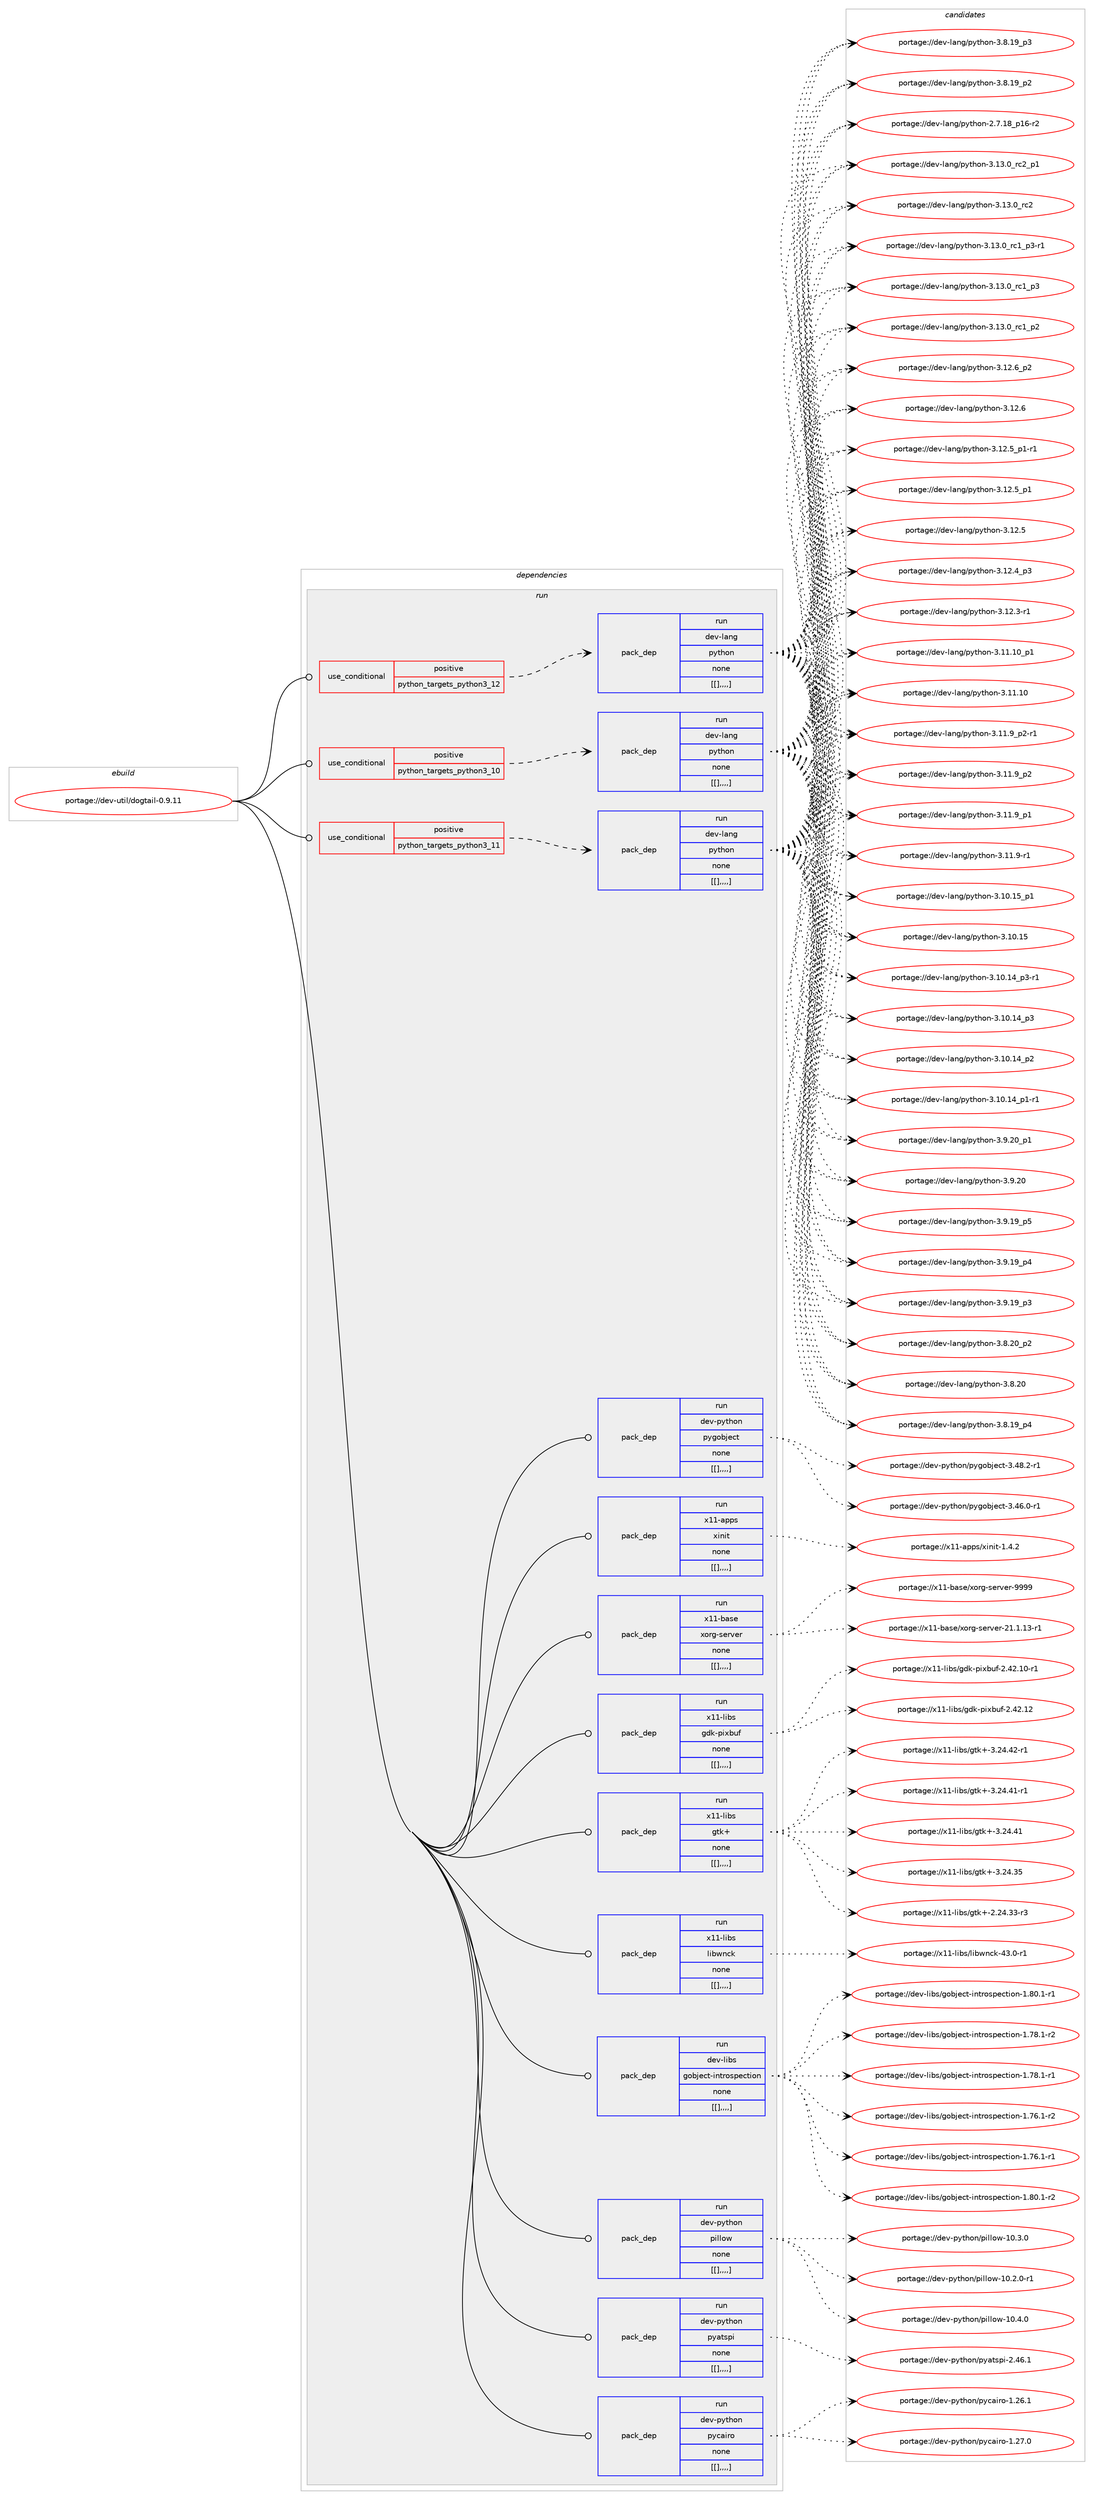 digraph prolog {

# *************
# Graph options
# *************

newrank=true;
concentrate=true;
compound=true;
graph [rankdir=LR,fontname=Helvetica,fontsize=10,ranksep=1.5];#, ranksep=2.5, nodesep=0.2];
edge  [arrowhead=vee];
node  [fontname=Helvetica,fontsize=10];

# **********
# The ebuild
# **********

subgraph cluster_leftcol {
color=gray;
label=<<i>ebuild</i>>;
id [label="portage://dev-util/dogtail-0.9.11", color=red, width=4, href="../dev-util/dogtail-0.9.11.svg"];
}

# ****************
# The dependencies
# ****************

subgraph cluster_midcol {
color=gray;
label=<<i>dependencies</i>>;
subgraph cluster_compile {
fillcolor="#eeeeee";
style=filled;
label=<<i>compile</i>>;
}
subgraph cluster_compileandrun {
fillcolor="#eeeeee";
style=filled;
label=<<i>compile and run</i>>;
}
subgraph cluster_run {
fillcolor="#eeeeee";
style=filled;
label=<<i>run</i>>;
subgraph cond62916 {
dependency219232 [label=<<TABLE BORDER="0" CELLBORDER="1" CELLSPACING="0" CELLPADDING="4"><TR><TD ROWSPAN="3" CELLPADDING="10">use_conditional</TD></TR><TR><TD>positive</TD></TR><TR><TD>python_targets_python3_10</TD></TR></TABLE>>, shape=none, color=red];
subgraph pack154913 {
dependency219233 [label=<<TABLE BORDER="0" CELLBORDER="1" CELLSPACING="0" CELLPADDING="4" WIDTH="220"><TR><TD ROWSPAN="6" CELLPADDING="30">pack_dep</TD></TR><TR><TD WIDTH="110">run</TD></TR><TR><TD>dev-lang</TD></TR><TR><TD>python</TD></TR><TR><TD>none</TD></TR><TR><TD>[[],,,,]</TD></TR></TABLE>>, shape=none, color=blue];
}
dependency219232:e -> dependency219233:w [weight=20,style="dashed",arrowhead="vee"];
}
id:e -> dependency219232:w [weight=20,style="solid",arrowhead="odot"];
subgraph cond62917 {
dependency219234 [label=<<TABLE BORDER="0" CELLBORDER="1" CELLSPACING="0" CELLPADDING="4"><TR><TD ROWSPAN="3" CELLPADDING="10">use_conditional</TD></TR><TR><TD>positive</TD></TR><TR><TD>python_targets_python3_11</TD></TR></TABLE>>, shape=none, color=red];
subgraph pack154914 {
dependency219235 [label=<<TABLE BORDER="0" CELLBORDER="1" CELLSPACING="0" CELLPADDING="4" WIDTH="220"><TR><TD ROWSPAN="6" CELLPADDING="30">pack_dep</TD></TR><TR><TD WIDTH="110">run</TD></TR><TR><TD>dev-lang</TD></TR><TR><TD>python</TD></TR><TR><TD>none</TD></TR><TR><TD>[[],,,,]</TD></TR></TABLE>>, shape=none, color=blue];
}
dependency219234:e -> dependency219235:w [weight=20,style="dashed",arrowhead="vee"];
}
id:e -> dependency219234:w [weight=20,style="solid",arrowhead="odot"];
subgraph cond62918 {
dependency219236 [label=<<TABLE BORDER="0" CELLBORDER="1" CELLSPACING="0" CELLPADDING="4"><TR><TD ROWSPAN="3" CELLPADDING="10">use_conditional</TD></TR><TR><TD>positive</TD></TR><TR><TD>python_targets_python3_12</TD></TR></TABLE>>, shape=none, color=red];
subgraph pack154915 {
dependency219237 [label=<<TABLE BORDER="0" CELLBORDER="1" CELLSPACING="0" CELLPADDING="4" WIDTH="220"><TR><TD ROWSPAN="6" CELLPADDING="30">pack_dep</TD></TR><TR><TD WIDTH="110">run</TD></TR><TR><TD>dev-lang</TD></TR><TR><TD>python</TD></TR><TR><TD>none</TD></TR><TR><TD>[[],,,,]</TD></TR></TABLE>>, shape=none, color=blue];
}
dependency219236:e -> dependency219237:w [weight=20,style="dashed",arrowhead="vee"];
}
id:e -> dependency219236:w [weight=20,style="solid",arrowhead="odot"];
subgraph pack154916 {
dependency219238 [label=<<TABLE BORDER="0" CELLBORDER="1" CELLSPACING="0" CELLPADDING="4" WIDTH="220"><TR><TD ROWSPAN="6" CELLPADDING="30">pack_dep</TD></TR><TR><TD WIDTH="110">run</TD></TR><TR><TD>dev-libs</TD></TR><TR><TD>gobject-introspection</TD></TR><TR><TD>none</TD></TR><TR><TD>[[],,,,]</TD></TR></TABLE>>, shape=none, color=blue];
}
id:e -> dependency219238:w [weight=20,style="solid",arrowhead="odot"];
subgraph pack154917 {
dependency219239 [label=<<TABLE BORDER="0" CELLBORDER="1" CELLSPACING="0" CELLPADDING="4" WIDTH="220"><TR><TD ROWSPAN="6" CELLPADDING="30">pack_dep</TD></TR><TR><TD WIDTH="110">run</TD></TR><TR><TD>dev-python</TD></TR><TR><TD>pillow</TD></TR><TR><TD>none</TD></TR><TR><TD>[[],,,,]</TD></TR></TABLE>>, shape=none, color=blue];
}
id:e -> dependency219239:w [weight=20,style="solid",arrowhead="odot"];
subgraph pack154918 {
dependency219240 [label=<<TABLE BORDER="0" CELLBORDER="1" CELLSPACING="0" CELLPADDING="4" WIDTH="220"><TR><TD ROWSPAN="6" CELLPADDING="30">pack_dep</TD></TR><TR><TD WIDTH="110">run</TD></TR><TR><TD>dev-python</TD></TR><TR><TD>pyatspi</TD></TR><TR><TD>none</TD></TR><TR><TD>[[],,,,]</TD></TR></TABLE>>, shape=none, color=blue];
}
id:e -> dependency219240:w [weight=20,style="solid",arrowhead="odot"];
subgraph pack154919 {
dependency219241 [label=<<TABLE BORDER="0" CELLBORDER="1" CELLSPACING="0" CELLPADDING="4" WIDTH="220"><TR><TD ROWSPAN="6" CELLPADDING="30">pack_dep</TD></TR><TR><TD WIDTH="110">run</TD></TR><TR><TD>dev-python</TD></TR><TR><TD>pycairo</TD></TR><TR><TD>none</TD></TR><TR><TD>[[],,,,]</TD></TR></TABLE>>, shape=none, color=blue];
}
id:e -> dependency219241:w [weight=20,style="solid",arrowhead="odot"];
subgraph pack154920 {
dependency219242 [label=<<TABLE BORDER="0" CELLBORDER="1" CELLSPACING="0" CELLPADDING="4" WIDTH="220"><TR><TD ROWSPAN="6" CELLPADDING="30">pack_dep</TD></TR><TR><TD WIDTH="110">run</TD></TR><TR><TD>dev-python</TD></TR><TR><TD>pygobject</TD></TR><TR><TD>none</TD></TR><TR><TD>[[],,,,]</TD></TR></TABLE>>, shape=none, color=blue];
}
id:e -> dependency219242:w [weight=20,style="solid",arrowhead="odot"];
subgraph pack154921 {
dependency219243 [label=<<TABLE BORDER="0" CELLBORDER="1" CELLSPACING="0" CELLPADDING="4" WIDTH="220"><TR><TD ROWSPAN="6" CELLPADDING="30">pack_dep</TD></TR><TR><TD WIDTH="110">run</TD></TR><TR><TD>x11-apps</TD></TR><TR><TD>xinit</TD></TR><TR><TD>none</TD></TR><TR><TD>[[],,,,]</TD></TR></TABLE>>, shape=none, color=blue];
}
id:e -> dependency219243:w [weight=20,style="solid",arrowhead="odot"];
subgraph pack154922 {
dependency219244 [label=<<TABLE BORDER="0" CELLBORDER="1" CELLSPACING="0" CELLPADDING="4" WIDTH="220"><TR><TD ROWSPAN="6" CELLPADDING="30">pack_dep</TD></TR><TR><TD WIDTH="110">run</TD></TR><TR><TD>x11-base</TD></TR><TR><TD>xorg-server</TD></TR><TR><TD>none</TD></TR><TR><TD>[[],,,,]</TD></TR></TABLE>>, shape=none, color=blue];
}
id:e -> dependency219244:w [weight=20,style="solid",arrowhead="odot"];
subgraph pack154923 {
dependency219245 [label=<<TABLE BORDER="0" CELLBORDER="1" CELLSPACING="0" CELLPADDING="4" WIDTH="220"><TR><TD ROWSPAN="6" CELLPADDING="30">pack_dep</TD></TR><TR><TD WIDTH="110">run</TD></TR><TR><TD>x11-libs</TD></TR><TR><TD>gdk-pixbuf</TD></TR><TR><TD>none</TD></TR><TR><TD>[[],,,,]</TD></TR></TABLE>>, shape=none, color=blue];
}
id:e -> dependency219245:w [weight=20,style="solid",arrowhead="odot"];
subgraph pack154924 {
dependency219246 [label=<<TABLE BORDER="0" CELLBORDER="1" CELLSPACING="0" CELLPADDING="4" WIDTH="220"><TR><TD ROWSPAN="6" CELLPADDING="30">pack_dep</TD></TR><TR><TD WIDTH="110">run</TD></TR><TR><TD>x11-libs</TD></TR><TR><TD>gtk+</TD></TR><TR><TD>none</TD></TR><TR><TD>[[],,,,]</TD></TR></TABLE>>, shape=none, color=blue];
}
id:e -> dependency219246:w [weight=20,style="solid",arrowhead="odot"];
subgraph pack154925 {
dependency219247 [label=<<TABLE BORDER="0" CELLBORDER="1" CELLSPACING="0" CELLPADDING="4" WIDTH="220"><TR><TD ROWSPAN="6" CELLPADDING="30">pack_dep</TD></TR><TR><TD WIDTH="110">run</TD></TR><TR><TD>x11-libs</TD></TR><TR><TD>libwnck</TD></TR><TR><TD>none</TD></TR><TR><TD>[[],,,,]</TD></TR></TABLE>>, shape=none, color=blue];
}
id:e -> dependency219247:w [weight=20,style="solid",arrowhead="odot"];
}
}

# **************
# The candidates
# **************

subgraph cluster_choices {
rank=same;
color=gray;
label=<<i>candidates</i>>;

subgraph choice154913 {
color=black;
nodesep=1;
choice100101118451089711010347112121116104111110455146495146489511499509511249 [label="portage://dev-lang/python-3.13.0_rc2_p1", color=red, width=4,href="../dev-lang/python-3.13.0_rc2_p1.svg"];
choice10010111845108971101034711212111610411111045514649514648951149950 [label="portage://dev-lang/python-3.13.0_rc2", color=red, width=4,href="../dev-lang/python-3.13.0_rc2.svg"];
choice1001011184510897110103471121211161041111104551464951464895114994995112514511449 [label="portage://dev-lang/python-3.13.0_rc1_p3-r1", color=red, width=4,href="../dev-lang/python-3.13.0_rc1_p3-r1.svg"];
choice100101118451089711010347112121116104111110455146495146489511499499511251 [label="portage://dev-lang/python-3.13.0_rc1_p3", color=red, width=4,href="../dev-lang/python-3.13.0_rc1_p3.svg"];
choice100101118451089711010347112121116104111110455146495146489511499499511250 [label="portage://dev-lang/python-3.13.0_rc1_p2", color=red, width=4,href="../dev-lang/python-3.13.0_rc1_p2.svg"];
choice100101118451089711010347112121116104111110455146495046549511250 [label="portage://dev-lang/python-3.12.6_p2", color=red, width=4,href="../dev-lang/python-3.12.6_p2.svg"];
choice10010111845108971101034711212111610411111045514649504654 [label="portage://dev-lang/python-3.12.6", color=red, width=4,href="../dev-lang/python-3.12.6.svg"];
choice1001011184510897110103471121211161041111104551464950465395112494511449 [label="portage://dev-lang/python-3.12.5_p1-r1", color=red, width=4,href="../dev-lang/python-3.12.5_p1-r1.svg"];
choice100101118451089711010347112121116104111110455146495046539511249 [label="portage://dev-lang/python-3.12.5_p1", color=red, width=4,href="../dev-lang/python-3.12.5_p1.svg"];
choice10010111845108971101034711212111610411111045514649504653 [label="portage://dev-lang/python-3.12.5", color=red, width=4,href="../dev-lang/python-3.12.5.svg"];
choice100101118451089711010347112121116104111110455146495046529511251 [label="portage://dev-lang/python-3.12.4_p3", color=red, width=4,href="../dev-lang/python-3.12.4_p3.svg"];
choice100101118451089711010347112121116104111110455146495046514511449 [label="portage://dev-lang/python-3.12.3-r1", color=red, width=4,href="../dev-lang/python-3.12.3-r1.svg"];
choice10010111845108971101034711212111610411111045514649494649489511249 [label="portage://dev-lang/python-3.11.10_p1", color=red, width=4,href="../dev-lang/python-3.11.10_p1.svg"];
choice1001011184510897110103471121211161041111104551464949464948 [label="portage://dev-lang/python-3.11.10", color=red, width=4,href="../dev-lang/python-3.11.10.svg"];
choice1001011184510897110103471121211161041111104551464949465795112504511449 [label="portage://dev-lang/python-3.11.9_p2-r1", color=red, width=4,href="../dev-lang/python-3.11.9_p2-r1.svg"];
choice100101118451089711010347112121116104111110455146494946579511250 [label="portage://dev-lang/python-3.11.9_p2", color=red, width=4,href="../dev-lang/python-3.11.9_p2.svg"];
choice100101118451089711010347112121116104111110455146494946579511249 [label="portage://dev-lang/python-3.11.9_p1", color=red, width=4,href="../dev-lang/python-3.11.9_p1.svg"];
choice100101118451089711010347112121116104111110455146494946574511449 [label="portage://dev-lang/python-3.11.9-r1", color=red, width=4,href="../dev-lang/python-3.11.9-r1.svg"];
choice10010111845108971101034711212111610411111045514649484649539511249 [label="portage://dev-lang/python-3.10.15_p1", color=red, width=4,href="../dev-lang/python-3.10.15_p1.svg"];
choice1001011184510897110103471121211161041111104551464948464953 [label="portage://dev-lang/python-3.10.15", color=red, width=4,href="../dev-lang/python-3.10.15.svg"];
choice100101118451089711010347112121116104111110455146494846495295112514511449 [label="portage://dev-lang/python-3.10.14_p3-r1", color=red, width=4,href="../dev-lang/python-3.10.14_p3-r1.svg"];
choice10010111845108971101034711212111610411111045514649484649529511251 [label="portage://dev-lang/python-3.10.14_p3", color=red, width=4,href="../dev-lang/python-3.10.14_p3.svg"];
choice10010111845108971101034711212111610411111045514649484649529511250 [label="portage://dev-lang/python-3.10.14_p2", color=red, width=4,href="../dev-lang/python-3.10.14_p2.svg"];
choice100101118451089711010347112121116104111110455146494846495295112494511449 [label="portage://dev-lang/python-3.10.14_p1-r1", color=red, width=4,href="../dev-lang/python-3.10.14_p1-r1.svg"];
choice100101118451089711010347112121116104111110455146574650489511249 [label="portage://dev-lang/python-3.9.20_p1", color=red, width=4,href="../dev-lang/python-3.9.20_p1.svg"];
choice10010111845108971101034711212111610411111045514657465048 [label="portage://dev-lang/python-3.9.20", color=red, width=4,href="../dev-lang/python-3.9.20.svg"];
choice100101118451089711010347112121116104111110455146574649579511253 [label="portage://dev-lang/python-3.9.19_p5", color=red, width=4,href="../dev-lang/python-3.9.19_p5.svg"];
choice100101118451089711010347112121116104111110455146574649579511252 [label="portage://dev-lang/python-3.9.19_p4", color=red, width=4,href="../dev-lang/python-3.9.19_p4.svg"];
choice100101118451089711010347112121116104111110455146574649579511251 [label="portage://dev-lang/python-3.9.19_p3", color=red, width=4,href="../dev-lang/python-3.9.19_p3.svg"];
choice100101118451089711010347112121116104111110455146564650489511250 [label="portage://dev-lang/python-3.8.20_p2", color=red, width=4,href="../dev-lang/python-3.8.20_p2.svg"];
choice10010111845108971101034711212111610411111045514656465048 [label="portage://dev-lang/python-3.8.20", color=red, width=4,href="../dev-lang/python-3.8.20.svg"];
choice100101118451089711010347112121116104111110455146564649579511252 [label="portage://dev-lang/python-3.8.19_p4", color=red, width=4,href="../dev-lang/python-3.8.19_p4.svg"];
choice100101118451089711010347112121116104111110455146564649579511251 [label="portage://dev-lang/python-3.8.19_p3", color=red, width=4,href="../dev-lang/python-3.8.19_p3.svg"];
choice100101118451089711010347112121116104111110455146564649579511250 [label="portage://dev-lang/python-3.8.19_p2", color=red, width=4,href="../dev-lang/python-3.8.19_p2.svg"];
choice100101118451089711010347112121116104111110455046554649569511249544511450 [label="portage://dev-lang/python-2.7.18_p16-r2", color=red, width=4,href="../dev-lang/python-2.7.18_p16-r2.svg"];
dependency219233:e -> choice100101118451089711010347112121116104111110455146495146489511499509511249:w [style=dotted,weight="100"];
dependency219233:e -> choice10010111845108971101034711212111610411111045514649514648951149950:w [style=dotted,weight="100"];
dependency219233:e -> choice1001011184510897110103471121211161041111104551464951464895114994995112514511449:w [style=dotted,weight="100"];
dependency219233:e -> choice100101118451089711010347112121116104111110455146495146489511499499511251:w [style=dotted,weight="100"];
dependency219233:e -> choice100101118451089711010347112121116104111110455146495146489511499499511250:w [style=dotted,weight="100"];
dependency219233:e -> choice100101118451089711010347112121116104111110455146495046549511250:w [style=dotted,weight="100"];
dependency219233:e -> choice10010111845108971101034711212111610411111045514649504654:w [style=dotted,weight="100"];
dependency219233:e -> choice1001011184510897110103471121211161041111104551464950465395112494511449:w [style=dotted,weight="100"];
dependency219233:e -> choice100101118451089711010347112121116104111110455146495046539511249:w [style=dotted,weight="100"];
dependency219233:e -> choice10010111845108971101034711212111610411111045514649504653:w [style=dotted,weight="100"];
dependency219233:e -> choice100101118451089711010347112121116104111110455146495046529511251:w [style=dotted,weight="100"];
dependency219233:e -> choice100101118451089711010347112121116104111110455146495046514511449:w [style=dotted,weight="100"];
dependency219233:e -> choice10010111845108971101034711212111610411111045514649494649489511249:w [style=dotted,weight="100"];
dependency219233:e -> choice1001011184510897110103471121211161041111104551464949464948:w [style=dotted,weight="100"];
dependency219233:e -> choice1001011184510897110103471121211161041111104551464949465795112504511449:w [style=dotted,weight="100"];
dependency219233:e -> choice100101118451089711010347112121116104111110455146494946579511250:w [style=dotted,weight="100"];
dependency219233:e -> choice100101118451089711010347112121116104111110455146494946579511249:w [style=dotted,weight="100"];
dependency219233:e -> choice100101118451089711010347112121116104111110455146494946574511449:w [style=dotted,weight="100"];
dependency219233:e -> choice10010111845108971101034711212111610411111045514649484649539511249:w [style=dotted,weight="100"];
dependency219233:e -> choice1001011184510897110103471121211161041111104551464948464953:w [style=dotted,weight="100"];
dependency219233:e -> choice100101118451089711010347112121116104111110455146494846495295112514511449:w [style=dotted,weight="100"];
dependency219233:e -> choice10010111845108971101034711212111610411111045514649484649529511251:w [style=dotted,weight="100"];
dependency219233:e -> choice10010111845108971101034711212111610411111045514649484649529511250:w [style=dotted,weight="100"];
dependency219233:e -> choice100101118451089711010347112121116104111110455146494846495295112494511449:w [style=dotted,weight="100"];
dependency219233:e -> choice100101118451089711010347112121116104111110455146574650489511249:w [style=dotted,weight="100"];
dependency219233:e -> choice10010111845108971101034711212111610411111045514657465048:w [style=dotted,weight="100"];
dependency219233:e -> choice100101118451089711010347112121116104111110455146574649579511253:w [style=dotted,weight="100"];
dependency219233:e -> choice100101118451089711010347112121116104111110455146574649579511252:w [style=dotted,weight="100"];
dependency219233:e -> choice100101118451089711010347112121116104111110455146574649579511251:w [style=dotted,weight="100"];
dependency219233:e -> choice100101118451089711010347112121116104111110455146564650489511250:w [style=dotted,weight="100"];
dependency219233:e -> choice10010111845108971101034711212111610411111045514656465048:w [style=dotted,weight="100"];
dependency219233:e -> choice100101118451089711010347112121116104111110455146564649579511252:w [style=dotted,weight="100"];
dependency219233:e -> choice100101118451089711010347112121116104111110455146564649579511251:w [style=dotted,weight="100"];
dependency219233:e -> choice100101118451089711010347112121116104111110455146564649579511250:w [style=dotted,weight="100"];
dependency219233:e -> choice100101118451089711010347112121116104111110455046554649569511249544511450:w [style=dotted,weight="100"];
}
subgraph choice154914 {
color=black;
nodesep=1;
choice100101118451089711010347112121116104111110455146495146489511499509511249 [label="portage://dev-lang/python-3.13.0_rc2_p1", color=red, width=4,href="../dev-lang/python-3.13.0_rc2_p1.svg"];
choice10010111845108971101034711212111610411111045514649514648951149950 [label="portage://dev-lang/python-3.13.0_rc2", color=red, width=4,href="../dev-lang/python-3.13.0_rc2.svg"];
choice1001011184510897110103471121211161041111104551464951464895114994995112514511449 [label="portage://dev-lang/python-3.13.0_rc1_p3-r1", color=red, width=4,href="../dev-lang/python-3.13.0_rc1_p3-r1.svg"];
choice100101118451089711010347112121116104111110455146495146489511499499511251 [label="portage://dev-lang/python-3.13.0_rc1_p3", color=red, width=4,href="../dev-lang/python-3.13.0_rc1_p3.svg"];
choice100101118451089711010347112121116104111110455146495146489511499499511250 [label="portage://dev-lang/python-3.13.0_rc1_p2", color=red, width=4,href="../dev-lang/python-3.13.0_rc1_p2.svg"];
choice100101118451089711010347112121116104111110455146495046549511250 [label="portage://dev-lang/python-3.12.6_p2", color=red, width=4,href="../dev-lang/python-3.12.6_p2.svg"];
choice10010111845108971101034711212111610411111045514649504654 [label="portage://dev-lang/python-3.12.6", color=red, width=4,href="../dev-lang/python-3.12.6.svg"];
choice1001011184510897110103471121211161041111104551464950465395112494511449 [label="portage://dev-lang/python-3.12.5_p1-r1", color=red, width=4,href="../dev-lang/python-3.12.5_p1-r1.svg"];
choice100101118451089711010347112121116104111110455146495046539511249 [label="portage://dev-lang/python-3.12.5_p1", color=red, width=4,href="../dev-lang/python-3.12.5_p1.svg"];
choice10010111845108971101034711212111610411111045514649504653 [label="portage://dev-lang/python-3.12.5", color=red, width=4,href="../dev-lang/python-3.12.5.svg"];
choice100101118451089711010347112121116104111110455146495046529511251 [label="portage://dev-lang/python-3.12.4_p3", color=red, width=4,href="../dev-lang/python-3.12.4_p3.svg"];
choice100101118451089711010347112121116104111110455146495046514511449 [label="portage://dev-lang/python-3.12.3-r1", color=red, width=4,href="../dev-lang/python-3.12.3-r1.svg"];
choice10010111845108971101034711212111610411111045514649494649489511249 [label="portage://dev-lang/python-3.11.10_p1", color=red, width=4,href="../dev-lang/python-3.11.10_p1.svg"];
choice1001011184510897110103471121211161041111104551464949464948 [label="portage://dev-lang/python-3.11.10", color=red, width=4,href="../dev-lang/python-3.11.10.svg"];
choice1001011184510897110103471121211161041111104551464949465795112504511449 [label="portage://dev-lang/python-3.11.9_p2-r1", color=red, width=4,href="../dev-lang/python-3.11.9_p2-r1.svg"];
choice100101118451089711010347112121116104111110455146494946579511250 [label="portage://dev-lang/python-3.11.9_p2", color=red, width=4,href="../dev-lang/python-3.11.9_p2.svg"];
choice100101118451089711010347112121116104111110455146494946579511249 [label="portage://dev-lang/python-3.11.9_p1", color=red, width=4,href="../dev-lang/python-3.11.9_p1.svg"];
choice100101118451089711010347112121116104111110455146494946574511449 [label="portage://dev-lang/python-3.11.9-r1", color=red, width=4,href="../dev-lang/python-3.11.9-r1.svg"];
choice10010111845108971101034711212111610411111045514649484649539511249 [label="portage://dev-lang/python-3.10.15_p1", color=red, width=4,href="../dev-lang/python-3.10.15_p1.svg"];
choice1001011184510897110103471121211161041111104551464948464953 [label="portage://dev-lang/python-3.10.15", color=red, width=4,href="../dev-lang/python-3.10.15.svg"];
choice100101118451089711010347112121116104111110455146494846495295112514511449 [label="portage://dev-lang/python-3.10.14_p3-r1", color=red, width=4,href="../dev-lang/python-3.10.14_p3-r1.svg"];
choice10010111845108971101034711212111610411111045514649484649529511251 [label="portage://dev-lang/python-3.10.14_p3", color=red, width=4,href="../dev-lang/python-3.10.14_p3.svg"];
choice10010111845108971101034711212111610411111045514649484649529511250 [label="portage://dev-lang/python-3.10.14_p2", color=red, width=4,href="../dev-lang/python-3.10.14_p2.svg"];
choice100101118451089711010347112121116104111110455146494846495295112494511449 [label="portage://dev-lang/python-3.10.14_p1-r1", color=red, width=4,href="../dev-lang/python-3.10.14_p1-r1.svg"];
choice100101118451089711010347112121116104111110455146574650489511249 [label="portage://dev-lang/python-3.9.20_p1", color=red, width=4,href="../dev-lang/python-3.9.20_p1.svg"];
choice10010111845108971101034711212111610411111045514657465048 [label="portage://dev-lang/python-3.9.20", color=red, width=4,href="../dev-lang/python-3.9.20.svg"];
choice100101118451089711010347112121116104111110455146574649579511253 [label="portage://dev-lang/python-3.9.19_p5", color=red, width=4,href="../dev-lang/python-3.9.19_p5.svg"];
choice100101118451089711010347112121116104111110455146574649579511252 [label="portage://dev-lang/python-3.9.19_p4", color=red, width=4,href="../dev-lang/python-3.9.19_p4.svg"];
choice100101118451089711010347112121116104111110455146574649579511251 [label="portage://dev-lang/python-3.9.19_p3", color=red, width=4,href="../dev-lang/python-3.9.19_p3.svg"];
choice100101118451089711010347112121116104111110455146564650489511250 [label="portage://dev-lang/python-3.8.20_p2", color=red, width=4,href="../dev-lang/python-3.8.20_p2.svg"];
choice10010111845108971101034711212111610411111045514656465048 [label="portage://dev-lang/python-3.8.20", color=red, width=4,href="../dev-lang/python-3.8.20.svg"];
choice100101118451089711010347112121116104111110455146564649579511252 [label="portage://dev-lang/python-3.8.19_p4", color=red, width=4,href="../dev-lang/python-3.8.19_p4.svg"];
choice100101118451089711010347112121116104111110455146564649579511251 [label="portage://dev-lang/python-3.8.19_p3", color=red, width=4,href="../dev-lang/python-3.8.19_p3.svg"];
choice100101118451089711010347112121116104111110455146564649579511250 [label="portage://dev-lang/python-3.8.19_p2", color=red, width=4,href="../dev-lang/python-3.8.19_p2.svg"];
choice100101118451089711010347112121116104111110455046554649569511249544511450 [label="portage://dev-lang/python-2.7.18_p16-r2", color=red, width=4,href="../dev-lang/python-2.7.18_p16-r2.svg"];
dependency219235:e -> choice100101118451089711010347112121116104111110455146495146489511499509511249:w [style=dotted,weight="100"];
dependency219235:e -> choice10010111845108971101034711212111610411111045514649514648951149950:w [style=dotted,weight="100"];
dependency219235:e -> choice1001011184510897110103471121211161041111104551464951464895114994995112514511449:w [style=dotted,weight="100"];
dependency219235:e -> choice100101118451089711010347112121116104111110455146495146489511499499511251:w [style=dotted,weight="100"];
dependency219235:e -> choice100101118451089711010347112121116104111110455146495146489511499499511250:w [style=dotted,weight="100"];
dependency219235:e -> choice100101118451089711010347112121116104111110455146495046549511250:w [style=dotted,weight="100"];
dependency219235:e -> choice10010111845108971101034711212111610411111045514649504654:w [style=dotted,weight="100"];
dependency219235:e -> choice1001011184510897110103471121211161041111104551464950465395112494511449:w [style=dotted,weight="100"];
dependency219235:e -> choice100101118451089711010347112121116104111110455146495046539511249:w [style=dotted,weight="100"];
dependency219235:e -> choice10010111845108971101034711212111610411111045514649504653:w [style=dotted,weight="100"];
dependency219235:e -> choice100101118451089711010347112121116104111110455146495046529511251:w [style=dotted,weight="100"];
dependency219235:e -> choice100101118451089711010347112121116104111110455146495046514511449:w [style=dotted,weight="100"];
dependency219235:e -> choice10010111845108971101034711212111610411111045514649494649489511249:w [style=dotted,weight="100"];
dependency219235:e -> choice1001011184510897110103471121211161041111104551464949464948:w [style=dotted,weight="100"];
dependency219235:e -> choice1001011184510897110103471121211161041111104551464949465795112504511449:w [style=dotted,weight="100"];
dependency219235:e -> choice100101118451089711010347112121116104111110455146494946579511250:w [style=dotted,weight="100"];
dependency219235:e -> choice100101118451089711010347112121116104111110455146494946579511249:w [style=dotted,weight="100"];
dependency219235:e -> choice100101118451089711010347112121116104111110455146494946574511449:w [style=dotted,weight="100"];
dependency219235:e -> choice10010111845108971101034711212111610411111045514649484649539511249:w [style=dotted,weight="100"];
dependency219235:e -> choice1001011184510897110103471121211161041111104551464948464953:w [style=dotted,weight="100"];
dependency219235:e -> choice100101118451089711010347112121116104111110455146494846495295112514511449:w [style=dotted,weight="100"];
dependency219235:e -> choice10010111845108971101034711212111610411111045514649484649529511251:w [style=dotted,weight="100"];
dependency219235:e -> choice10010111845108971101034711212111610411111045514649484649529511250:w [style=dotted,weight="100"];
dependency219235:e -> choice100101118451089711010347112121116104111110455146494846495295112494511449:w [style=dotted,weight="100"];
dependency219235:e -> choice100101118451089711010347112121116104111110455146574650489511249:w [style=dotted,weight="100"];
dependency219235:e -> choice10010111845108971101034711212111610411111045514657465048:w [style=dotted,weight="100"];
dependency219235:e -> choice100101118451089711010347112121116104111110455146574649579511253:w [style=dotted,weight="100"];
dependency219235:e -> choice100101118451089711010347112121116104111110455146574649579511252:w [style=dotted,weight="100"];
dependency219235:e -> choice100101118451089711010347112121116104111110455146574649579511251:w [style=dotted,weight="100"];
dependency219235:e -> choice100101118451089711010347112121116104111110455146564650489511250:w [style=dotted,weight="100"];
dependency219235:e -> choice10010111845108971101034711212111610411111045514656465048:w [style=dotted,weight="100"];
dependency219235:e -> choice100101118451089711010347112121116104111110455146564649579511252:w [style=dotted,weight="100"];
dependency219235:e -> choice100101118451089711010347112121116104111110455146564649579511251:w [style=dotted,weight="100"];
dependency219235:e -> choice100101118451089711010347112121116104111110455146564649579511250:w [style=dotted,weight="100"];
dependency219235:e -> choice100101118451089711010347112121116104111110455046554649569511249544511450:w [style=dotted,weight="100"];
}
subgraph choice154915 {
color=black;
nodesep=1;
choice100101118451089711010347112121116104111110455146495146489511499509511249 [label="portage://dev-lang/python-3.13.0_rc2_p1", color=red, width=4,href="../dev-lang/python-3.13.0_rc2_p1.svg"];
choice10010111845108971101034711212111610411111045514649514648951149950 [label="portage://dev-lang/python-3.13.0_rc2", color=red, width=4,href="../dev-lang/python-3.13.0_rc2.svg"];
choice1001011184510897110103471121211161041111104551464951464895114994995112514511449 [label="portage://dev-lang/python-3.13.0_rc1_p3-r1", color=red, width=4,href="../dev-lang/python-3.13.0_rc1_p3-r1.svg"];
choice100101118451089711010347112121116104111110455146495146489511499499511251 [label="portage://dev-lang/python-3.13.0_rc1_p3", color=red, width=4,href="../dev-lang/python-3.13.0_rc1_p3.svg"];
choice100101118451089711010347112121116104111110455146495146489511499499511250 [label="portage://dev-lang/python-3.13.0_rc1_p2", color=red, width=4,href="../dev-lang/python-3.13.0_rc1_p2.svg"];
choice100101118451089711010347112121116104111110455146495046549511250 [label="portage://dev-lang/python-3.12.6_p2", color=red, width=4,href="../dev-lang/python-3.12.6_p2.svg"];
choice10010111845108971101034711212111610411111045514649504654 [label="portage://dev-lang/python-3.12.6", color=red, width=4,href="../dev-lang/python-3.12.6.svg"];
choice1001011184510897110103471121211161041111104551464950465395112494511449 [label="portage://dev-lang/python-3.12.5_p1-r1", color=red, width=4,href="../dev-lang/python-3.12.5_p1-r1.svg"];
choice100101118451089711010347112121116104111110455146495046539511249 [label="portage://dev-lang/python-3.12.5_p1", color=red, width=4,href="../dev-lang/python-3.12.5_p1.svg"];
choice10010111845108971101034711212111610411111045514649504653 [label="portage://dev-lang/python-3.12.5", color=red, width=4,href="../dev-lang/python-3.12.5.svg"];
choice100101118451089711010347112121116104111110455146495046529511251 [label="portage://dev-lang/python-3.12.4_p3", color=red, width=4,href="../dev-lang/python-3.12.4_p3.svg"];
choice100101118451089711010347112121116104111110455146495046514511449 [label="portage://dev-lang/python-3.12.3-r1", color=red, width=4,href="../dev-lang/python-3.12.3-r1.svg"];
choice10010111845108971101034711212111610411111045514649494649489511249 [label="portage://dev-lang/python-3.11.10_p1", color=red, width=4,href="../dev-lang/python-3.11.10_p1.svg"];
choice1001011184510897110103471121211161041111104551464949464948 [label="portage://dev-lang/python-3.11.10", color=red, width=4,href="../dev-lang/python-3.11.10.svg"];
choice1001011184510897110103471121211161041111104551464949465795112504511449 [label="portage://dev-lang/python-3.11.9_p2-r1", color=red, width=4,href="../dev-lang/python-3.11.9_p2-r1.svg"];
choice100101118451089711010347112121116104111110455146494946579511250 [label="portage://dev-lang/python-3.11.9_p2", color=red, width=4,href="../dev-lang/python-3.11.9_p2.svg"];
choice100101118451089711010347112121116104111110455146494946579511249 [label="portage://dev-lang/python-3.11.9_p1", color=red, width=4,href="../dev-lang/python-3.11.9_p1.svg"];
choice100101118451089711010347112121116104111110455146494946574511449 [label="portage://dev-lang/python-3.11.9-r1", color=red, width=4,href="../dev-lang/python-3.11.9-r1.svg"];
choice10010111845108971101034711212111610411111045514649484649539511249 [label="portage://dev-lang/python-3.10.15_p1", color=red, width=4,href="../dev-lang/python-3.10.15_p1.svg"];
choice1001011184510897110103471121211161041111104551464948464953 [label="portage://dev-lang/python-3.10.15", color=red, width=4,href="../dev-lang/python-3.10.15.svg"];
choice100101118451089711010347112121116104111110455146494846495295112514511449 [label="portage://dev-lang/python-3.10.14_p3-r1", color=red, width=4,href="../dev-lang/python-3.10.14_p3-r1.svg"];
choice10010111845108971101034711212111610411111045514649484649529511251 [label="portage://dev-lang/python-3.10.14_p3", color=red, width=4,href="../dev-lang/python-3.10.14_p3.svg"];
choice10010111845108971101034711212111610411111045514649484649529511250 [label="portage://dev-lang/python-3.10.14_p2", color=red, width=4,href="../dev-lang/python-3.10.14_p2.svg"];
choice100101118451089711010347112121116104111110455146494846495295112494511449 [label="portage://dev-lang/python-3.10.14_p1-r1", color=red, width=4,href="../dev-lang/python-3.10.14_p1-r1.svg"];
choice100101118451089711010347112121116104111110455146574650489511249 [label="portage://dev-lang/python-3.9.20_p1", color=red, width=4,href="../dev-lang/python-3.9.20_p1.svg"];
choice10010111845108971101034711212111610411111045514657465048 [label="portage://dev-lang/python-3.9.20", color=red, width=4,href="../dev-lang/python-3.9.20.svg"];
choice100101118451089711010347112121116104111110455146574649579511253 [label="portage://dev-lang/python-3.9.19_p5", color=red, width=4,href="../dev-lang/python-3.9.19_p5.svg"];
choice100101118451089711010347112121116104111110455146574649579511252 [label="portage://dev-lang/python-3.9.19_p4", color=red, width=4,href="../dev-lang/python-3.9.19_p4.svg"];
choice100101118451089711010347112121116104111110455146574649579511251 [label="portage://dev-lang/python-3.9.19_p3", color=red, width=4,href="../dev-lang/python-3.9.19_p3.svg"];
choice100101118451089711010347112121116104111110455146564650489511250 [label="portage://dev-lang/python-3.8.20_p2", color=red, width=4,href="../dev-lang/python-3.8.20_p2.svg"];
choice10010111845108971101034711212111610411111045514656465048 [label="portage://dev-lang/python-3.8.20", color=red, width=4,href="../dev-lang/python-3.8.20.svg"];
choice100101118451089711010347112121116104111110455146564649579511252 [label="portage://dev-lang/python-3.8.19_p4", color=red, width=4,href="../dev-lang/python-3.8.19_p4.svg"];
choice100101118451089711010347112121116104111110455146564649579511251 [label="portage://dev-lang/python-3.8.19_p3", color=red, width=4,href="../dev-lang/python-3.8.19_p3.svg"];
choice100101118451089711010347112121116104111110455146564649579511250 [label="portage://dev-lang/python-3.8.19_p2", color=red, width=4,href="../dev-lang/python-3.8.19_p2.svg"];
choice100101118451089711010347112121116104111110455046554649569511249544511450 [label="portage://dev-lang/python-2.7.18_p16-r2", color=red, width=4,href="../dev-lang/python-2.7.18_p16-r2.svg"];
dependency219237:e -> choice100101118451089711010347112121116104111110455146495146489511499509511249:w [style=dotted,weight="100"];
dependency219237:e -> choice10010111845108971101034711212111610411111045514649514648951149950:w [style=dotted,weight="100"];
dependency219237:e -> choice1001011184510897110103471121211161041111104551464951464895114994995112514511449:w [style=dotted,weight="100"];
dependency219237:e -> choice100101118451089711010347112121116104111110455146495146489511499499511251:w [style=dotted,weight="100"];
dependency219237:e -> choice100101118451089711010347112121116104111110455146495146489511499499511250:w [style=dotted,weight="100"];
dependency219237:e -> choice100101118451089711010347112121116104111110455146495046549511250:w [style=dotted,weight="100"];
dependency219237:e -> choice10010111845108971101034711212111610411111045514649504654:w [style=dotted,weight="100"];
dependency219237:e -> choice1001011184510897110103471121211161041111104551464950465395112494511449:w [style=dotted,weight="100"];
dependency219237:e -> choice100101118451089711010347112121116104111110455146495046539511249:w [style=dotted,weight="100"];
dependency219237:e -> choice10010111845108971101034711212111610411111045514649504653:w [style=dotted,weight="100"];
dependency219237:e -> choice100101118451089711010347112121116104111110455146495046529511251:w [style=dotted,weight="100"];
dependency219237:e -> choice100101118451089711010347112121116104111110455146495046514511449:w [style=dotted,weight="100"];
dependency219237:e -> choice10010111845108971101034711212111610411111045514649494649489511249:w [style=dotted,weight="100"];
dependency219237:e -> choice1001011184510897110103471121211161041111104551464949464948:w [style=dotted,weight="100"];
dependency219237:e -> choice1001011184510897110103471121211161041111104551464949465795112504511449:w [style=dotted,weight="100"];
dependency219237:e -> choice100101118451089711010347112121116104111110455146494946579511250:w [style=dotted,weight="100"];
dependency219237:e -> choice100101118451089711010347112121116104111110455146494946579511249:w [style=dotted,weight="100"];
dependency219237:e -> choice100101118451089711010347112121116104111110455146494946574511449:w [style=dotted,weight="100"];
dependency219237:e -> choice10010111845108971101034711212111610411111045514649484649539511249:w [style=dotted,weight="100"];
dependency219237:e -> choice1001011184510897110103471121211161041111104551464948464953:w [style=dotted,weight="100"];
dependency219237:e -> choice100101118451089711010347112121116104111110455146494846495295112514511449:w [style=dotted,weight="100"];
dependency219237:e -> choice10010111845108971101034711212111610411111045514649484649529511251:w [style=dotted,weight="100"];
dependency219237:e -> choice10010111845108971101034711212111610411111045514649484649529511250:w [style=dotted,weight="100"];
dependency219237:e -> choice100101118451089711010347112121116104111110455146494846495295112494511449:w [style=dotted,weight="100"];
dependency219237:e -> choice100101118451089711010347112121116104111110455146574650489511249:w [style=dotted,weight="100"];
dependency219237:e -> choice10010111845108971101034711212111610411111045514657465048:w [style=dotted,weight="100"];
dependency219237:e -> choice100101118451089711010347112121116104111110455146574649579511253:w [style=dotted,weight="100"];
dependency219237:e -> choice100101118451089711010347112121116104111110455146574649579511252:w [style=dotted,weight="100"];
dependency219237:e -> choice100101118451089711010347112121116104111110455146574649579511251:w [style=dotted,weight="100"];
dependency219237:e -> choice100101118451089711010347112121116104111110455146564650489511250:w [style=dotted,weight="100"];
dependency219237:e -> choice10010111845108971101034711212111610411111045514656465048:w [style=dotted,weight="100"];
dependency219237:e -> choice100101118451089711010347112121116104111110455146564649579511252:w [style=dotted,weight="100"];
dependency219237:e -> choice100101118451089711010347112121116104111110455146564649579511251:w [style=dotted,weight="100"];
dependency219237:e -> choice100101118451089711010347112121116104111110455146564649579511250:w [style=dotted,weight="100"];
dependency219237:e -> choice100101118451089711010347112121116104111110455046554649569511249544511450:w [style=dotted,weight="100"];
}
subgraph choice154916 {
color=black;
nodesep=1;
choice10010111845108105981154710311198106101991164510511011611411111511210199116105111110454946564846494511450 [label="portage://dev-libs/gobject-introspection-1.80.1-r2", color=red, width=4,href="../dev-libs/gobject-introspection-1.80.1-r2.svg"];
choice10010111845108105981154710311198106101991164510511011611411111511210199116105111110454946564846494511449 [label="portage://dev-libs/gobject-introspection-1.80.1-r1", color=red, width=4,href="../dev-libs/gobject-introspection-1.80.1-r1.svg"];
choice10010111845108105981154710311198106101991164510511011611411111511210199116105111110454946555646494511450 [label="portage://dev-libs/gobject-introspection-1.78.1-r2", color=red, width=4,href="../dev-libs/gobject-introspection-1.78.1-r2.svg"];
choice10010111845108105981154710311198106101991164510511011611411111511210199116105111110454946555646494511449 [label="portage://dev-libs/gobject-introspection-1.78.1-r1", color=red, width=4,href="../dev-libs/gobject-introspection-1.78.1-r1.svg"];
choice10010111845108105981154710311198106101991164510511011611411111511210199116105111110454946555446494511450 [label="portage://dev-libs/gobject-introspection-1.76.1-r2", color=red, width=4,href="../dev-libs/gobject-introspection-1.76.1-r2.svg"];
choice10010111845108105981154710311198106101991164510511011611411111511210199116105111110454946555446494511449 [label="portage://dev-libs/gobject-introspection-1.76.1-r1", color=red, width=4,href="../dev-libs/gobject-introspection-1.76.1-r1.svg"];
dependency219238:e -> choice10010111845108105981154710311198106101991164510511011611411111511210199116105111110454946564846494511450:w [style=dotted,weight="100"];
dependency219238:e -> choice10010111845108105981154710311198106101991164510511011611411111511210199116105111110454946564846494511449:w [style=dotted,weight="100"];
dependency219238:e -> choice10010111845108105981154710311198106101991164510511011611411111511210199116105111110454946555646494511450:w [style=dotted,weight="100"];
dependency219238:e -> choice10010111845108105981154710311198106101991164510511011611411111511210199116105111110454946555646494511449:w [style=dotted,weight="100"];
dependency219238:e -> choice10010111845108105981154710311198106101991164510511011611411111511210199116105111110454946555446494511450:w [style=dotted,weight="100"];
dependency219238:e -> choice10010111845108105981154710311198106101991164510511011611411111511210199116105111110454946555446494511449:w [style=dotted,weight="100"];
}
subgraph choice154917 {
color=black;
nodesep=1;
choice100101118451121211161041111104711210510810811111945494846524648 [label="portage://dev-python/pillow-10.4.0", color=red, width=4,href="../dev-python/pillow-10.4.0.svg"];
choice100101118451121211161041111104711210510810811111945494846514648 [label="portage://dev-python/pillow-10.3.0", color=red, width=4,href="../dev-python/pillow-10.3.0.svg"];
choice1001011184511212111610411111047112105108108111119454948465046484511449 [label="portage://dev-python/pillow-10.2.0-r1", color=red, width=4,href="../dev-python/pillow-10.2.0-r1.svg"];
dependency219239:e -> choice100101118451121211161041111104711210510810811111945494846524648:w [style=dotted,weight="100"];
dependency219239:e -> choice100101118451121211161041111104711210510810811111945494846514648:w [style=dotted,weight="100"];
dependency219239:e -> choice1001011184511212111610411111047112105108108111119454948465046484511449:w [style=dotted,weight="100"];
}
subgraph choice154918 {
color=black;
nodesep=1;
choice10010111845112121116104111110471121219711611511210545504652544649 [label="portage://dev-python/pyatspi-2.46.1", color=red, width=4,href="../dev-python/pyatspi-2.46.1.svg"];
dependency219240:e -> choice10010111845112121116104111110471121219711611511210545504652544649:w [style=dotted,weight="100"];
}
subgraph choice154919 {
color=black;
nodesep=1;
choice1001011184511212111610411111047112121999710511411145494650554648 [label="portage://dev-python/pycairo-1.27.0", color=red, width=4,href="../dev-python/pycairo-1.27.0.svg"];
choice1001011184511212111610411111047112121999710511411145494650544649 [label="portage://dev-python/pycairo-1.26.1", color=red, width=4,href="../dev-python/pycairo-1.26.1.svg"];
dependency219241:e -> choice1001011184511212111610411111047112121999710511411145494650554648:w [style=dotted,weight="100"];
dependency219241:e -> choice1001011184511212111610411111047112121999710511411145494650544649:w [style=dotted,weight="100"];
}
subgraph choice154920 {
color=black;
nodesep=1;
choice10010111845112121116104111110471121211031119810610199116455146525646504511449 [label="portage://dev-python/pygobject-3.48.2-r1", color=red, width=4,href="../dev-python/pygobject-3.48.2-r1.svg"];
choice10010111845112121116104111110471121211031119810610199116455146525446484511449 [label="portage://dev-python/pygobject-3.46.0-r1", color=red, width=4,href="../dev-python/pygobject-3.46.0-r1.svg"];
dependency219242:e -> choice10010111845112121116104111110471121211031119810610199116455146525646504511449:w [style=dotted,weight="100"];
dependency219242:e -> choice10010111845112121116104111110471121211031119810610199116455146525446484511449:w [style=dotted,weight="100"];
}
subgraph choice154921 {
color=black;
nodesep=1;
choice1204949459711211211547120105110105116454946524650 [label="portage://x11-apps/xinit-1.4.2", color=red, width=4,href="../x11-apps/xinit-1.4.2.svg"];
dependency219243:e -> choice1204949459711211211547120105110105116454946524650:w [style=dotted,weight="100"];
}
subgraph choice154922 {
color=black;
nodesep=1;
choice120494945989711510147120111114103451151011141181011144557575757 [label="portage://x11-base/xorg-server-9999", color=red, width=4,href="../x11-base/xorg-server-9999.svg"];
choice1204949459897115101471201111141034511510111411810111445504946494649514511449 [label="portage://x11-base/xorg-server-21.1.13-r1", color=red, width=4,href="../x11-base/xorg-server-21.1.13-r1.svg"];
dependency219244:e -> choice120494945989711510147120111114103451151011141181011144557575757:w [style=dotted,weight="100"];
dependency219244:e -> choice1204949459897115101471201111141034511510111411810111445504946494649514511449:w [style=dotted,weight="100"];
}
subgraph choice154923 {
color=black;
nodesep=1;
choice120494945108105981154710310010745112105120981171024550465250464950 [label="portage://x11-libs/gdk-pixbuf-2.42.12", color=red, width=4,href="../x11-libs/gdk-pixbuf-2.42.12.svg"];
choice1204949451081059811547103100107451121051209811710245504652504649484511449 [label="portage://x11-libs/gdk-pixbuf-2.42.10-r1", color=red, width=4,href="../x11-libs/gdk-pixbuf-2.42.10-r1.svg"];
dependency219245:e -> choice120494945108105981154710310010745112105120981171024550465250464950:w [style=dotted,weight="100"];
dependency219245:e -> choice1204949451081059811547103100107451121051209811710245504652504649484511449:w [style=dotted,weight="100"];
}
subgraph choice154924 {
color=black;
nodesep=1;
choice12049494510810598115471031161074345514650524652504511449 [label="portage://x11-libs/gtk+-3.24.42-r1", color=red, width=4,href="../x11-libs/gtk+-3.24.42-r1.svg"];
choice12049494510810598115471031161074345514650524652494511449 [label="portage://x11-libs/gtk+-3.24.41-r1", color=red, width=4,href="../x11-libs/gtk+-3.24.41-r1.svg"];
choice1204949451081059811547103116107434551465052465249 [label="portage://x11-libs/gtk+-3.24.41", color=red, width=4,href="../x11-libs/gtk+-3.24.41.svg"];
choice1204949451081059811547103116107434551465052465153 [label="portage://x11-libs/gtk+-3.24.35", color=red, width=4,href="../x11-libs/gtk+-3.24.35.svg"];
choice12049494510810598115471031161074345504650524651514511451 [label="portage://x11-libs/gtk+-2.24.33-r3", color=red, width=4,href="../x11-libs/gtk+-2.24.33-r3.svg"];
dependency219246:e -> choice12049494510810598115471031161074345514650524652504511449:w [style=dotted,weight="100"];
dependency219246:e -> choice12049494510810598115471031161074345514650524652494511449:w [style=dotted,weight="100"];
dependency219246:e -> choice1204949451081059811547103116107434551465052465249:w [style=dotted,weight="100"];
dependency219246:e -> choice1204949451081059811547103116107434551465052465153:w [style=dotted,weight="100"];
dependency219246:e -> choice12049494510810598115471031161074345504650524651514511451:w [style=dotted,weight="100"];
}
subgraph choice154925 {
color=black;
nodesep=1;
choice1204949451081059811547108105981191109910745525146484511449 [label="portage://x11-libs/libwnck-43.0-r1", color=red, width=4,href="../x11-libs/libwnck-43.0-r1.svg"];
dependency219247:e -> choice1204949451081059811547108105981191109910745525146484511449:w [style=dotted,weight="100"];
}
}

}

